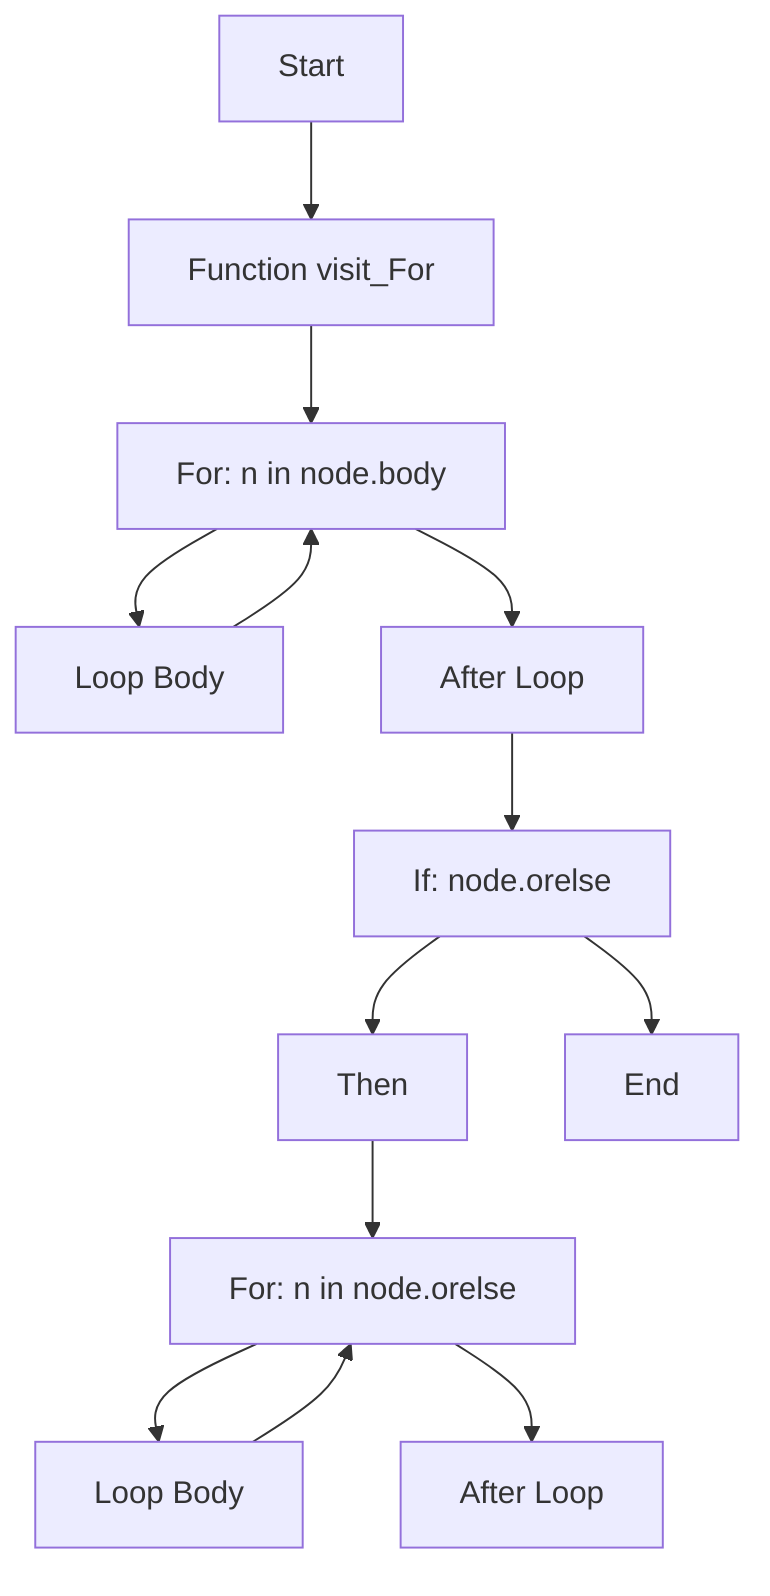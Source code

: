 flowchart TD
Start["Start"]
node1["Function visit_For"]
Start --> node1
node2["For: n in node.body"]
node1 --> node2
node3["Loop Body"]
node2 --> node3
node4["After Loop"]
node3 --> node2
node2 --> node4
node5["If: node.orelse"]
node4 --> node5
node6["Then"]
node5 --> node6
node7["For: n in node.orelse"]
node6 --> node7
node8["Loop Body"]
node7 --> node8
node9["After Loop"]
node8 --> node7
node7 --> node9
End["End"]
node5 --> End